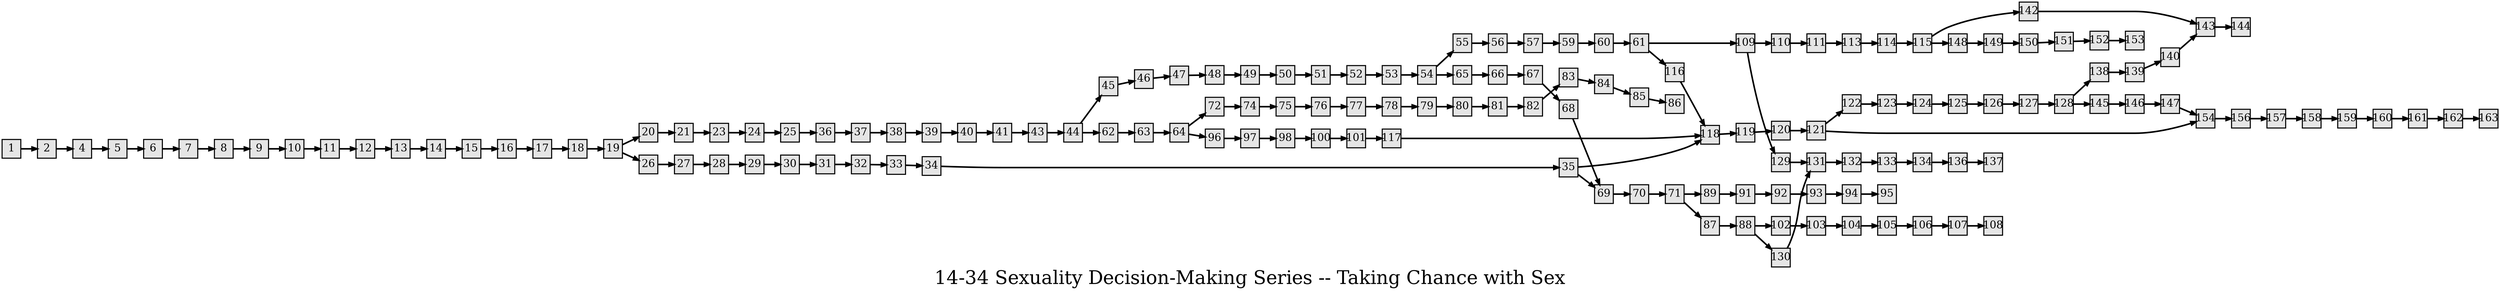 digraph g{
  graph [ label="14-34 Sexuality Decision-Making Series -- Taking Chance with Sex" rankdir=LR, ordering=out, fontsize=36, nodesep="0.35", ranksep="0.45"];
  node  [shape=rect, penwidth=2, fontsize=20, style=filled, fillcolor=grey90, margin="0,0", labelfloat=true, regular=true, fixedsize=true];
  edge  [labelfloat=true, penwidth=3, fontsize=12];
  1 -> 2;
  2 -> 4;
  4 -> 5;
  5 -> 6;
  6 -> 7;
  7 -> 8;
  8 -> 9;
  9 -> 10;
  10 -> 11;
  11 -> 12;
  12 -> 13;
  13 -> 14;
  14 -> 15;
  15 -> 16;
  16 -> 17;
  17 -> 18;
  18 -> 19;
  19 -> 20;
  19 -> 26;
  20 -> 21;
  21 -> 23;
  23 -> 24;
  24 -> 25;
  25 -> 36;
  26 -> 27;
  27 -> 28;
  28 -> 29;
  29 -> 30;
  30 -> 31;
  31 -> 32;
  32 -> 33;
  33 -> 34;
  34 -> 35;
  35 -> 118;
  35 -> 69;
  36 -> 37;
  37 -> 38;
  38 -> 39;
  39 -> 40;
  40 -> 41;
  41 -> 43;
  43 -> 44;
  44 -> 45;
  44 -> 62;
  45 -> 46;
  46 -> 47;
  47 -> 48;
  48 -> 49;
  49 -> 50;
  50 -> 51;
  51 -> 52;
  52 -> 53;
  53 -> 54;
  54 -> 55;
  54 -> 65;
  55 -> 56;
  56 -> 57;
  57 -> 59;
  59 -> 60;
  60 -> 61;
  61 -> 109;
  61 -> 116;
  62 -> 63;
  63 -> 64;
  64 -> 72;
  64 -> 96;
  65 -> 66;
  66 -> 67;
  67 -> 68;
  68 -> 69;
  69 -> 70;
  70 -> 71;
  71 -> 89;
  71 -> 87;
  72 -> 74;
  74 -> 75;
  75 -> 76;
  76 -> 77;
  77 -> 78;
  78 -> 79;
  79 -> 80;
  80 -> 81;
  81 -> 82;
  82 -> 83;
  83 -> 84;
  84 -> 85;
  85 -> 86;
  87 -> 88;
  88 -> 102;
  88 -> 130;
  89 -> 91;
  91 -> 92;
  92 -> 93;
  93 -> 94;
  94 -> 95;
  96 -> 97;
  97 -> 98;
  98 -> 100;
  100 -> 101;
  101 -> 117;
  102 -> 103;
  103 -> 104;
  104 -> 105;
  105 -> 106;
  106 -> 107;
  107 -> 108;
  109 -> 110;
  109 -> 129;
  110 -> 111;
  111 -> 113;
  113 -> 114;
  114 -> 115;
  115 -> 142;
  115 -> 148;
  116 -> 118;
  117 -> 118;
  118 -> 119;
  119 -> 120;
  120 -> 121;
  121 -> 122;
  121 -> 154;
  122 -> 123;
  123 -> 124;
  124 -> 125;
  125 -> 126;
  126 -> 127;
  127 -> 128;
  128 -> 138;
  128 -> 145;
  129 -> 131;
  130 -> 131;
  131 -> 132;
  132 -> 133;
  133 -> 134;
  134 -> 136;
  136 -> 137;
  138 -> 139;
  139 -> 140;
  140 -> 143;
  142 -> 143;
  143 -> 144;
  145 -> 146;
  146 -> 147;
  147 -> 154;
  148 -> 149;
  149 -> 150;
  150 -> 151;
  151 -> 152;
  152 -> 153;
  154 -> 156;
  156 -> 157;
  157 -> 158;
  158 -> 159;
  159 -> 160;
  160 -> 161;
  161 -> 162;
  162 -> 163;
}

